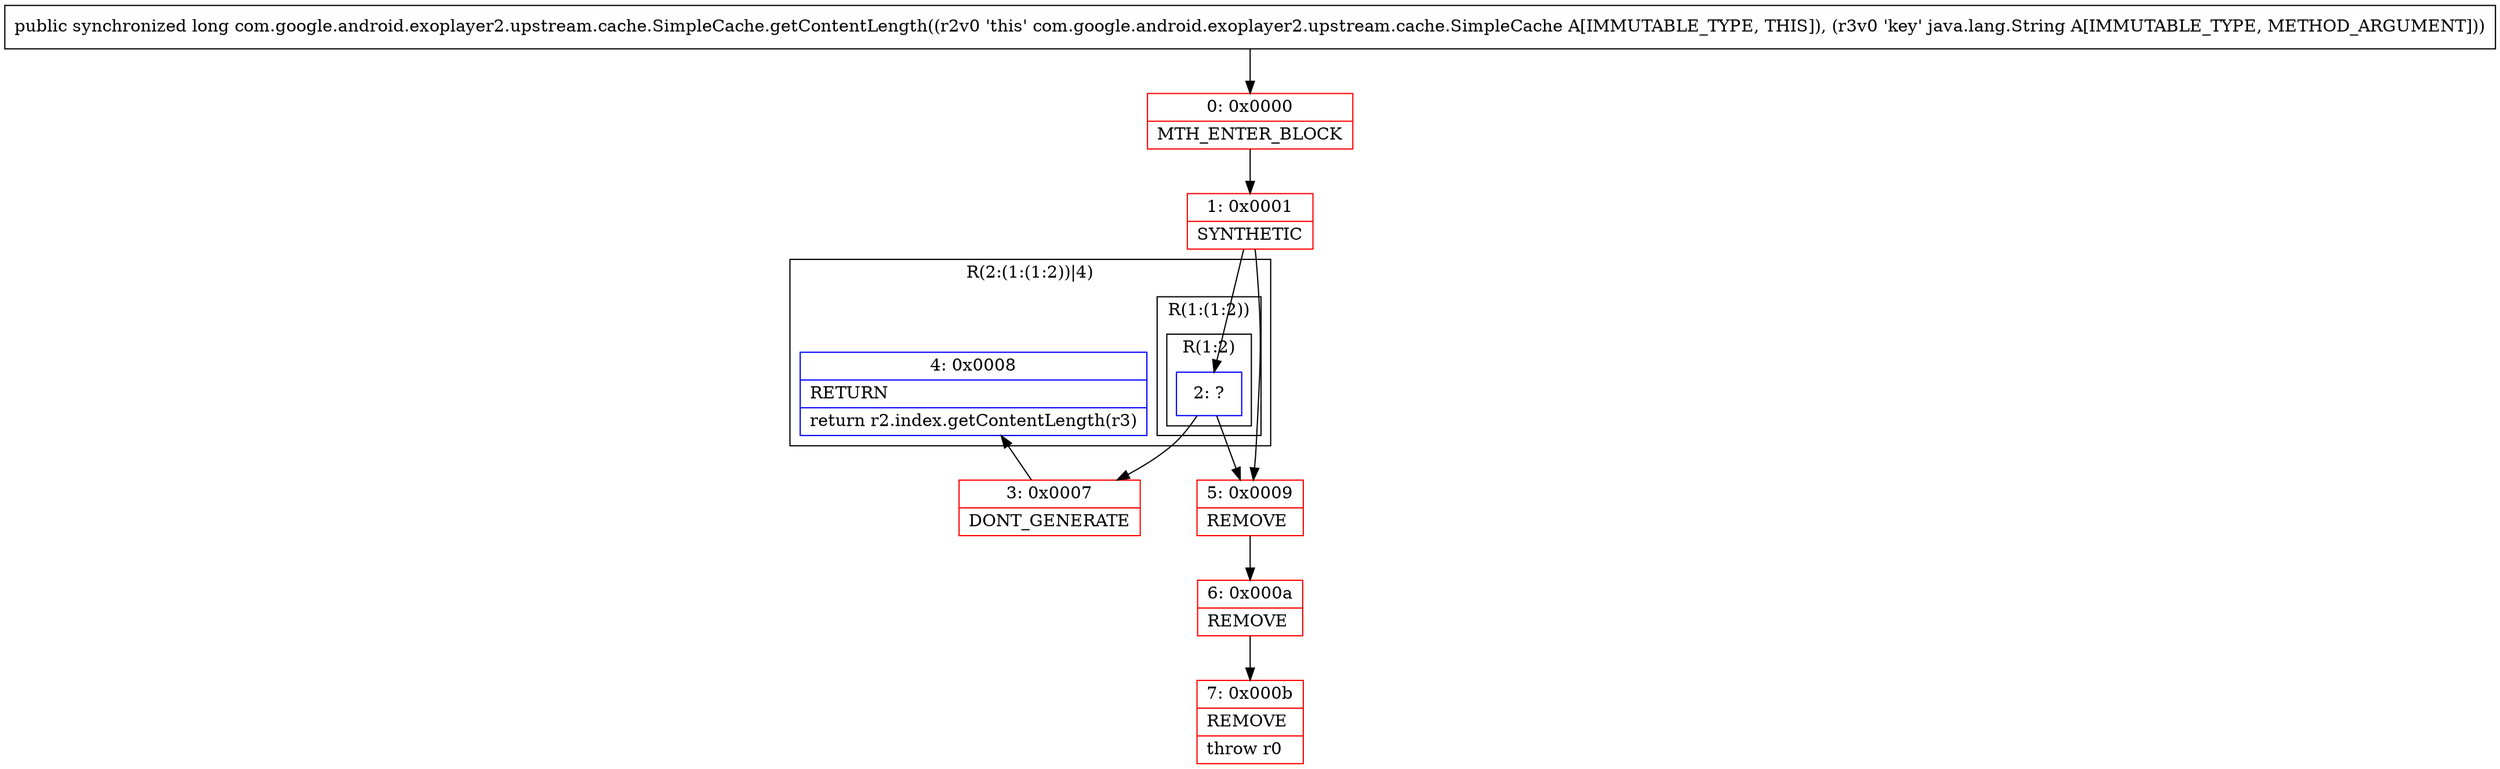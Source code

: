 digraph "CFG forcom.google.android.exoplayer2.upstream.cache.SimpleCache.getContentLength(Ljava\/lang\/String;)J" {
subgraph cluster_Region_32498964 {
label = "R(2:(1:(1:2))|4)";
node [shape=record,color=blue];
subgraph cluster_Region_1435806583 {
label = "R(1:(1:2))";
node [shape=record,color=blue];
subgraph cluster_Region_368185933 {
label = "R(1:2)";
node [shape=record,color=blue];
Node_2 [shape=record,label="{2\:\ ?}"];
}
}
Node_4 [shape=record,label="{4\:\ 0x0008|RETURN\l|return r2.index.getContentLength(r3)\l}"];
}
Node_0 [shape=record,color=red,label="{0\:\ 0x0000|MTH_ENTER_BLOCK\l}"];
Node_1 [shape=record,color=red,label="{1\:\ 0x0001|SYNTHETIC\l}"];
Node_3 [shape=record,color=red,label="{3\:\ 0x0007|DONT_GENERATE\l}"];
Node_5 [shape=record,color=red,label="{5\:\ 0x0009|REMOVE\l}"];
Node_6 [shape=record,color=red,label="{6\:\ 0x000a|REMOVE\l}"];
Node_7 [shape=record,color=red,label="{7\:\ 0x000b|REMOVE\l|throw r0\l}"];
MethodNode[shape=record,label="{public synchronized long com.google.android.exoplayer2.upstream.cache.SimpleCache.getContentLength((r2v0 'this' com.google.android.exoplayer2.upstream.cache.SimpleCache A[IMMUTABLE_TYPE, THIS]), (r3v0 'key' java.lang.String A[IMMUTABLE_TYPE, METHOD_ARGUMENT])) }"];
MethodNode -> Node_0;
Node_2 -> Node_5;
Node_2 -> Node_3;
Node_0 -> Node_1;
Node_1 -> Node_2;
Node_1 -> Node_5;
Node_3 -> Node_4;
Node_5 -> Node_6;
Node_6 -> Node_7;
}

